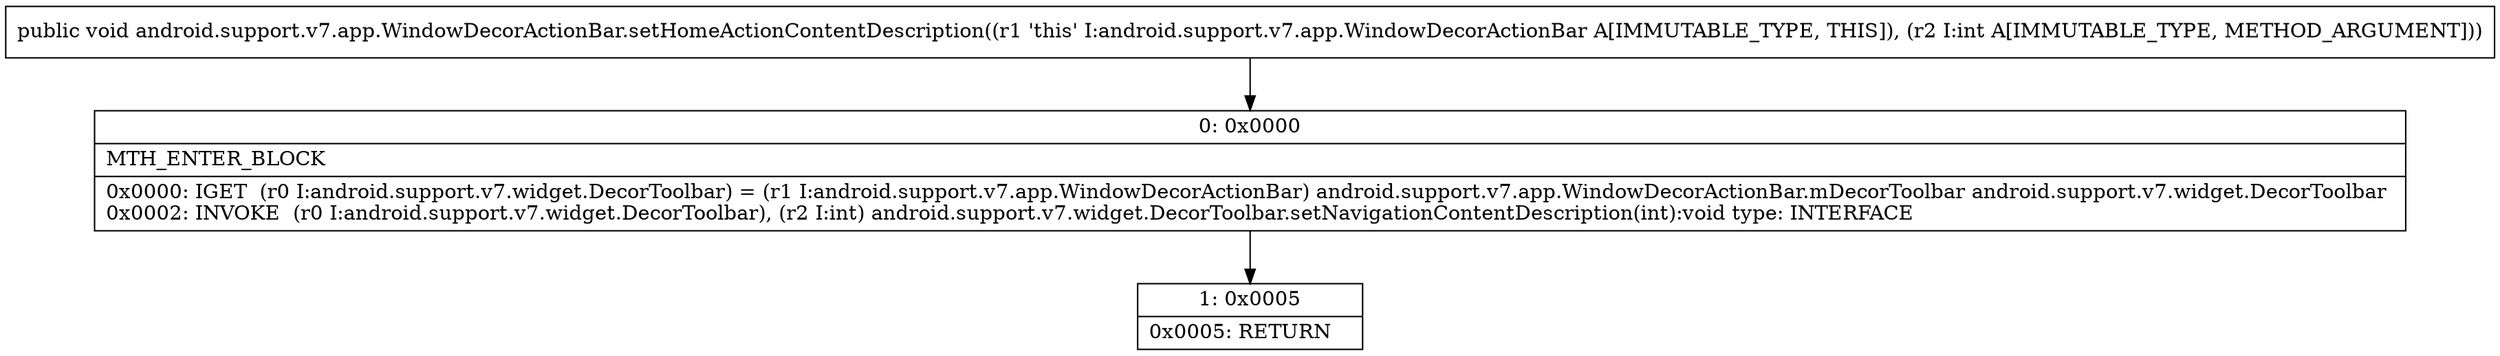 digraph "CFG forandroid.support.v7.app.WindowDecorActionBar.setHomeActionContentDescription(I)V" {
Node_0 [shape=record,label="{0\:\ 0x0000|MTH_ENTER_BLOCK\l|0x0000: IGET  (r0 I:android.support.v7.widget.DecorToolbar) = (r1 I:android.support.v7.app.WindowDecorActionBar) android.support.v7.app.WindowDecorActionBar.mDecorToolbar android.support.v7.widget.DecorToolbar \l0x0002: INVOKE  (r0 I:android.support.v7.widget.DecorToolbar), (r2 I:int) android.support.v7.widget.DecorToolbar.setNavigationContentDescription(int):void type: INTERFACE \l}"];
Node_1 [shape=record,label="{1\:\ 0x0005|0x0005: RETURN   \l}"];
MethodNode[shape=record,label="{public void android.support.v7.app.WindowDecorActionBar.setHomeActionContentDescription((r1 'this' I:android.support.v7.app.WindowDecorActionBar A[IMMUTABLE_TYPE, THIS]), (r2 I:int A[IMMUTABLE_TYPE, METHOD_ARGUMENT])) }"];
MethodNode -> Node_0;
Node_0 -> Node_1;
}

